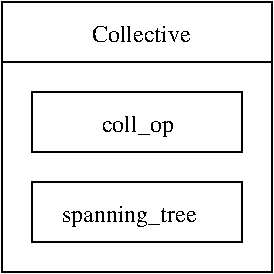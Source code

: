 #FIG 3.2
Portrait
Center
Inches
Letter  
100.00
Single
-2
1200 2
6 75 75 2100 2100
6 300 750 1875 1200
2 2 0 1 0 7 50 0 -1 0.000 0 0 -1 0 0 5
	 300 750 1875 750 1875 1200 300 1200 300 750
4 0 0 50 0 0 12 0.0000 4 180 540 825 1050 coll_op\001
-6
6 300 1425 1875 1875
2 2 0 1 0 7 50 0 -1 0.000 0 0 -1 0 0 5
	 300 1425 1875 1425 1875 1875 300 1875 300 1425
4 0 0 50 0 0 12 0.0000 4 180 1065 525 1725 spanning_tree\001
-6
2 2 0 1 0 7 50 0 -1 0.000 0 0 -1 0 0 5
	 75 75 2100 75 2100 525 75 525 75 75
2 2 0 1 0 7 50 0 -1 0.000 0 0 -1 0 0 5
	 75 525 2100 525 2100 2100 75 2100 75 525
4 0 0 50 0 0 12 0.0000 4 135 765 750 375 Collective\001
-6
